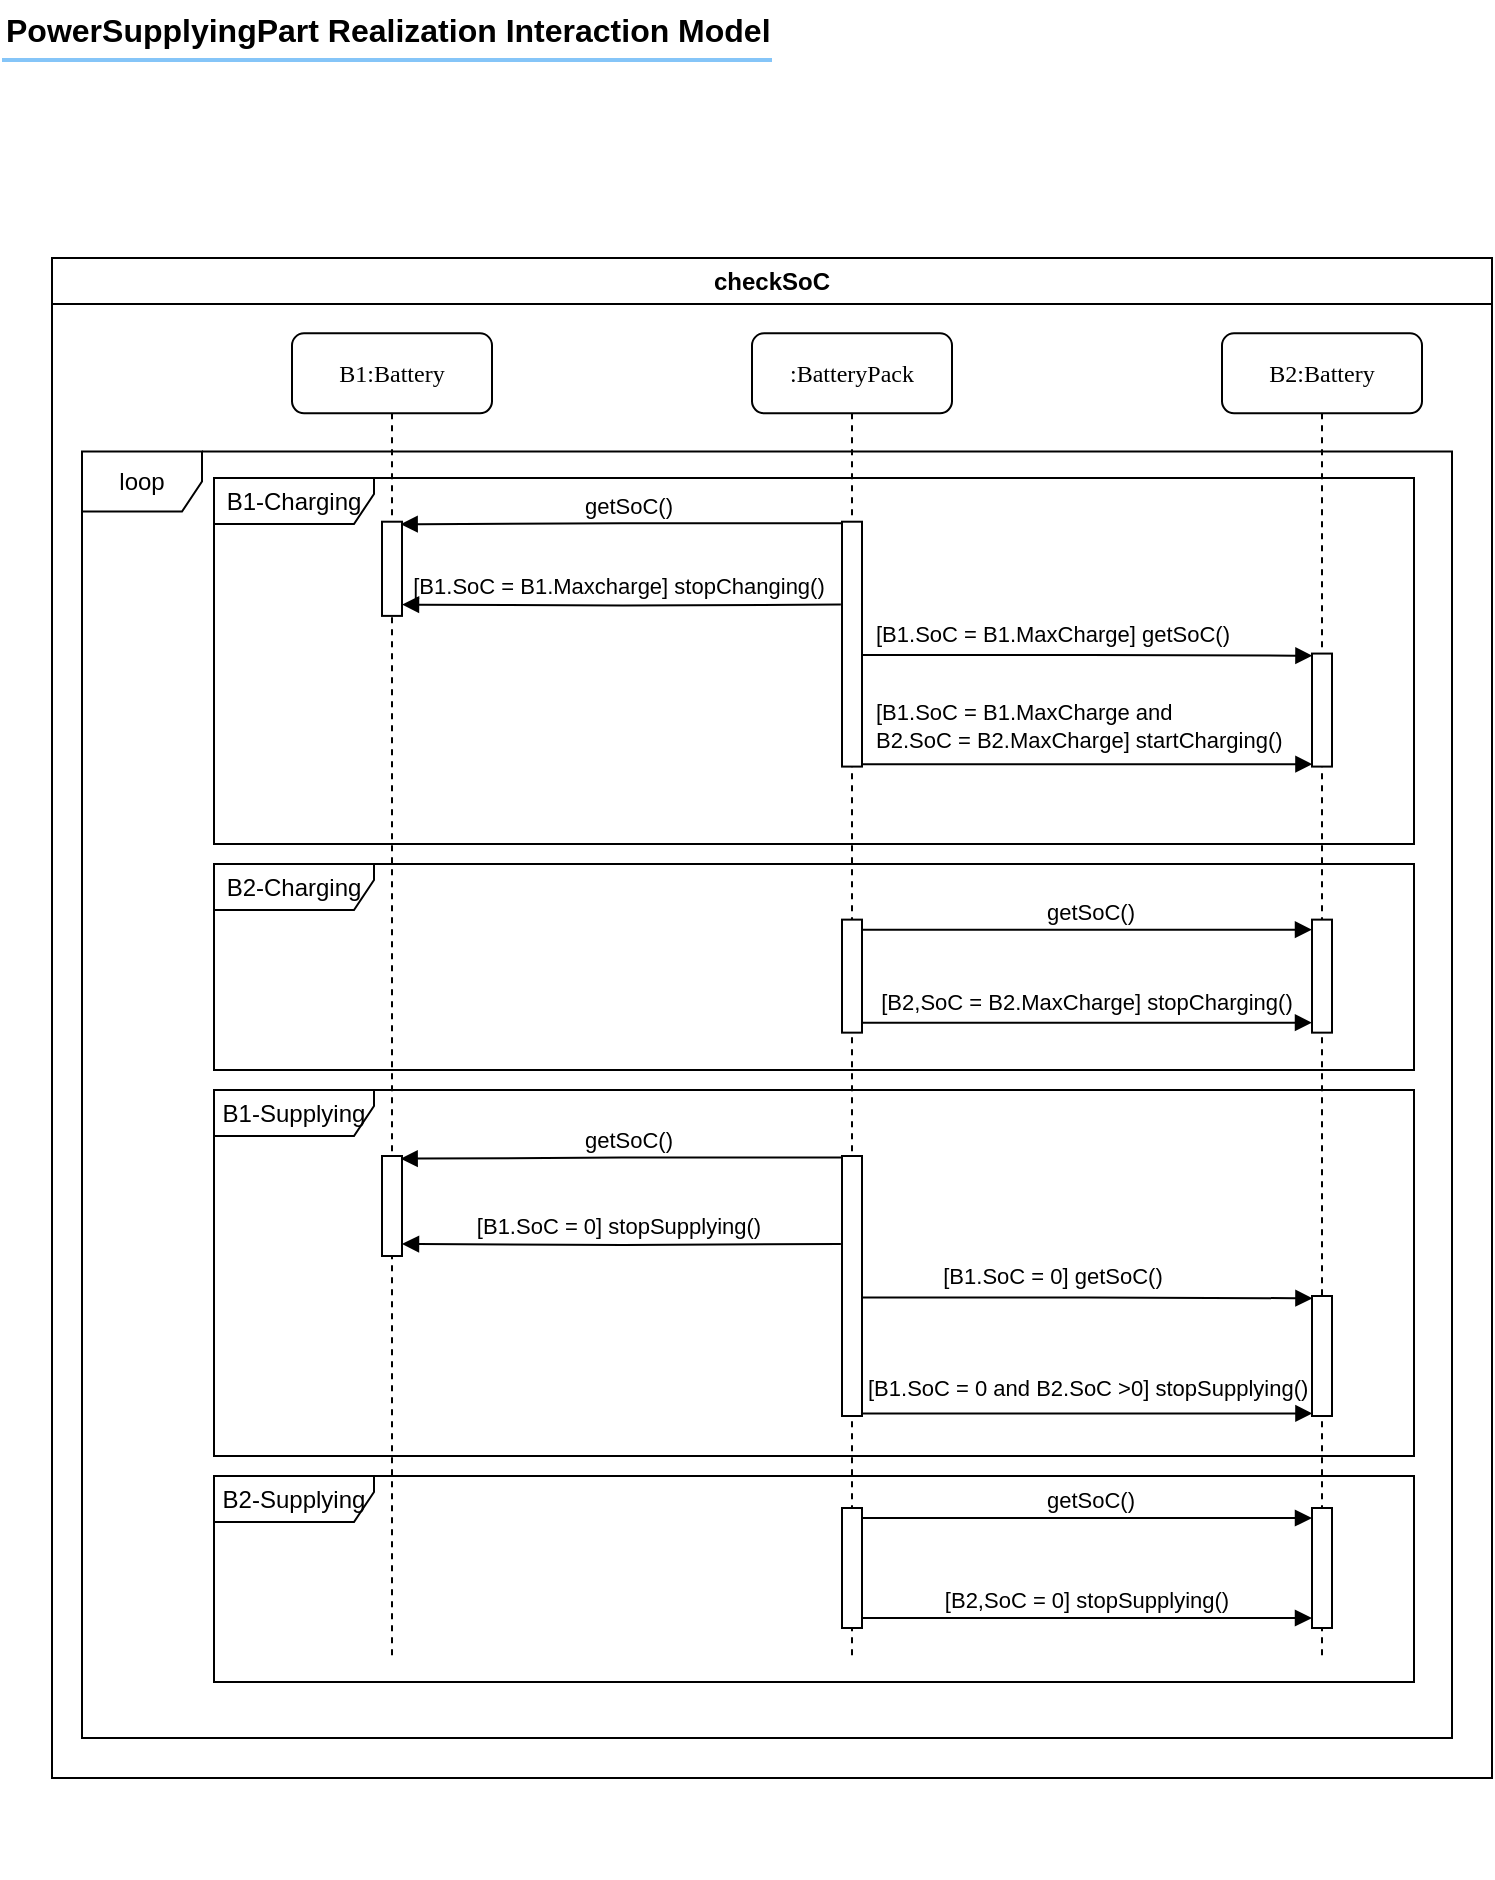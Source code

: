 <mxfile version="26.0.6">
  <diagram name="Page-1" id="OIZB1IzfGnqWNxISPh1V">
    <mxGraphModel dx="1272" dy="744" grid="1" gridSize="10" guides="1" tooltips="1" connect="1" arrows="1" fold="1" page="1" pageScale="1" pageWidth="850" pageHeight="1100" math="0" shadow="0">
      <root>
        <mxCell id="0" />
        <mxCell id="1" parent="0" />
        <mxCell id="MrhDUD2E3tZPDghcdG8x-24" value="" style="group" vertex="1" connectable="0" parent="1">
          <mxGeometry x="65" y="169" width="720" height="810" as="geometry" />
        </mxCell>
        <mxCell id="MrhDUD2E3tZPDghcdG8x-25" value=":BatteryPack" style="shape=umlLifeline;perimeter=lifelinePerimeter;whiteSpace=wrap;html=1;container=1;collapsible=0;recursiveResize=0;outlineConnect=0;rounded=1;shadow=0;comic=0;labelBackgroundColor=none;strokeWidth=1;fontFamily=Verdana;fontSize=12;align=center;" vertex="1" parent="MrhDUD2E3tZPDghcdG8x-24">
          <mxGeometry x="350" y="37.67" width="100" height="662.33" as="geometry" />
        </mxCell>
        <mxCell id="MrhDUD2E3tZPDghcdG8x-26" value="" style="html=1;points=[];perimeter=orthogonalPerimeter;rounded=0;shadow=0;comic=0;labelBackgroundColor=none;strokeWidth=1;fontFamily=Verdana;fontSize=12;align=center;" vertex="1" parent="MrhDUD2E3tZPDghcdG8x-25">
          <mxGeometry x="45" y="94.186" width="10" height="122.442" as="geometry" />
        </mxCell>
        <mxCell id="MrhDUD2E3tZPDghcdG8x-27" value="B1:Battery" style="shape=umlLifeline;perimeter=lifelinePerimeter;whiteSpace=wrap;html=1;container=1;collapsible=0;recursiveResize=0;outlineConnect=0;rounded=1;shadow=0;comic=0;labelBackgroundColor=none;strokeWidth=1;fontFamily=Verdana;fontSize=12;align=center;" vertex="1" parent="MrhDUD2E3tZPDghcdG8x-24">
          <mxGeometry x="120" y="37.67" width="100" height="662.33" as="geometry" />
        </mxCell>
        <mxCell id="MrhDUD2E3tZPDghcdG8x-28" value="" style="html=1;points=[];perimeter=orthogonalPerimeter;rounded=0;shadow=0;comic=0;labelBackgroundColor=none;strokeWidth=1;fontFamily=Verdana;fontSize=12;align=center;" vertex="1" parent="MrhDUD2E3tZPDghcdG8x-27">
          <mxGeometry x="45" y="94.186" width="10" height="47.093" as="geometry" />
        </mxCell>
        <mxCell id="MrhDUD2E3tZPDghcdG8x-29" value="B2:Battery" style="shape=umlLifeline;perimeter=lifelinePerimeter;whiteSpace=wrap;html=1;container=1;collapsible=0;recursiveResize=0;outlineConnect=0;rounded=1;shadow=0;comic=0;labelBackgroundColor=none;strokeWidth=1;fontFamily=Verdana;fontSize=12;align=center;" vertex="1" parent="MrhDUD2E3tZPDghcdG8x-24">
          <mxGeometry x="585" y="37.67" width="100" height="662.33" as="geometry" />
        </mxCell>
        <mxCell id="MrhDUD2E3tZPDghcdG8x-30" value="" style="html=1;points=[];perimeter=orthogonalPerimeter;rounded=0;shadow=0;comic=0;labelBackgroundColor=none;strokeWidth=1;fontFamily=Verdana;fontSize=12;align=center;" vertex="1" parent="MrhDUD2E3tZPDghcdG8x-29">
          <mxGeometry x="45" y="160.116" width="10" height="56.512" as="geometry" />
        </mxCell>
        <mxCell id="MrhDUD2E3tZPDghcdG8x-31" value="checkSoC" style="swimlane;whiteSpace=wrap;html=1;" vertex="1" parent="MrhDUD2E3tZPDghcdG8x-24">
          <mxGeometry width="720" height="760" as="geometry" />
        </mxCell>
        <mxCell id="MrhDUD2E3tZPDghcdG8x-32" value="loop" style="shape=umlFrame;whiteSpace=wrap;html=1;pointerEvents=0;" vertex="1" parent="MrhDUD2E3tZPDghcdG8x-31">
          <mxGeometry x="15" y="96.77" width="685" height="643.23" as="geometry" />
        </mxCell>
        <mxCell id="MrhDUD2E3tZPDghcdG8x-33" value="" style="html=1;points=[[0,0,0,0,5],[0,1,0,0,-5],[1,0,0,0,5],[1,1,0,0,-5]];perimeter=orthogonalPerimeter;outlineConnect=0;targetShapes=umlLifeline;portConstraint=eastwest;newEdgeStyle={&quot;curved&quot;:0,&quot;rounded&quot;:0};" vertex="1" parent="MrhDUD2E3tZPDghcdG8x-31">
          <mxGeometry x="395" y="330.814" width="10" height="56.512" as="geometry" />
        </mxCell>
        <mxCell id="MrhDUD2E3tZPDghcdG8x-34" value="" style="html=1;points=[[0,0,0,0,5],[0,1,0,0,-5],[1,0,0,0,5],[1,1,0,0,-5]];perimeter=orthogonalPerimeter;outlineConnect=0;targetShapes=umlLifeline;portConstraint=eastwest;newEdgeStyle={&quot;curved&quot;:0,&quot;rounded&quot;:0};" vertex="1" parent="MrhDUD2E3tZPDghcdG8x-31">
          <mxGeometry x="630" y="330.814" width="10" height="56.512" as="geometry" />
        </mxCell>
        <mxCell id="MrhDUD2E3tZPDghcdG8x-35" value="" style="endArrow=block;endFill=1;endSize=6;html=1;rounded=0;exitX=1;exitY=0;exitDx=0;exitDy=5;exitPerimeter=0;entryX=0;entryY=0;entryDx=0;entryDy=5;entryPerimeter=0;strokeColor=default;align=center;verticalAlign=middle;fontFamily=Helvetica;fontSize=11;fontColor=default;labelBackgroundColor=default;" edge="1" parent="MrhDUD2E3tZPDghcdG8x-31" source="MrhDUD2E3tZPDghcdG8x-33" target="MrhDUD2E3tZPDghcdG8x-34">
          <mxGeometry width="160" relative="1" as="geometry">
            <mxPoint x="410" y="359.07" as="sourcePoint" />
            <mxPoint x="570" y="359.07" as="targetPoint" />
          </mxGeometry>
        </mxCell>
        <mxCell id="MrhDUD2E3tZPDghcdG8x-36" value="getSoC()" style="edgeLabel;html=1;align=center;verticalAlign=middle;resizable=0;points=[];labelBackgroundColor=none;" vertex="1" connectable="0" parent="MrhDUD2E3tZPDghcdG8x-35">
          <mxGeometry x="0.012" y="1" relative="1" as="geometry">
            <mxPoint y="-8" as="offset" />
          </mxGeometry>
        </mxCell>
        <mxCell id="MrhDUD2E3tZPDghcdG8x-37" value="" style="endArrow=block;endFill=1;endSize=6;html=1;rounded=0;exitX=1;exitY=1;exitDx=0;exitDy=-5;exitPerimeter=0;entryX=0;entryY=1;entryDx=0;entryDy=-5;entryPerimeter=0;strokeColor=default;align=center;verticalAlign=middle;fontFamily=Helvetica;fontSize=11;fontColor=default;labelBackgroundColor=default;" edge="1" parent="MrhDUD2E3tZPDghcdG8x-31" source="MrhDUD2E3tZPDghcdG8x-33" target="MrhDUD2E3tZPDghcdG8x-34">
          <mxGeometry width="160" relative="1" as="geometry">
            <mxPoint x="410" y="377.907" as="sourcePoint" />
            <mxPoint x="570" y="377.907" as="targetPoint" />
          </mxGeometry>
        </mxCell>
        <mxCell id="MrhDUD2E3tZPDghcdG8x-38" value="[B2,SoC = B2.MaxCharge] stopCharging()" style="edgeLabel;html=1;align=center;verticalAlign=middle;resizable=0;points=[];labelBackgroundColor=none;" vertex="1" connectable="0" parent="MrhDUD2E3tZPDghcdG8x-37">
          <mxGeometry x="-0.007" relative="1" as="geometry">
            <mxPoint y="-11" as="offset" />
          </mxGeometry>
        </mxCell>
        <mxCell id="MrhDUD2E3tZPDghcdG8x-50" value="B1-Charging" style="shape=umlFrame;whiteSpace=wrap;html=1;pointerEvents=0;width=80;height=23;" vertex="1" parent="MrhDUD2E3tZPDghcdG8x-31">
          <mxGeometry x="81" y="110.0" width="600" height="183" as="geometry" />
        </mxCell>
        <mxCell id="MrhDUD2E3tZPDghcdG8x-75" value="B2-Charging" style="shape=umlFrame;whiteSpace=wrap;html=1;pointerEvents=0;width=80;height=23;" vertex="1" parent="MrhDUD2E3tZPDghcdG8x-31">
          <mxGeometry x="81" y="303" width="600" height="103" as="geometry" />
        </mxCell>
        <mxCell id="MrhDUD2E3tZPDghcdG8x-115" value="B1-Supplying" style="shape=umlFrame;whiteSpace=wrap;html=1;pointerEvents=0;width=80;height=23;" vertex="1" parent="MrhDUD2E3tZPDghcdG8x-31">
          <mxGeometry x="81" y="416" width="600" height="183" as="geometry" />
        </mxCell>
        <mxCell id="MrhDUD2E3tZPDghcdG8x-130" style="edgeStyle=orthogonalEdgeStyle;rounded=0;orthogonalLoop=1;jettySize=auto;html=1;entryX=0.933;entryY=0.027;entryDx=0;entryDy=0;entryPerimeter=0;exitX=-0.041;exitY=0.006;exitDx=0;exitDy=0;exitPerimeter=0;endArrow=block;endFill=1;" edge="1" parent="MrhDUD2E3tZPDghcdG8x-31" source="MrhDUD2E3tZPDghcdG8x-127" target="MrhDUD2E3tZPDghcdG8x-128">
          <mxGeometry relative="1" as="geometry">
            <Array as="points">
              <mxPoint x="285" y="450" />
            </Array>
          </mxGeometry>
        </mxCell>
        <mxCell id="MrhDUD2E3tZPDghcdG8x-131" value="getSoC()" style="edgeLabel;html=1;align=center;verticalAlign=middle;resizable=0;points=[];labelBackgroundColor=none;" vertex="1" connectable="0" parent="MrhDUD2E3tZPDghcdG8x-130">
          <mxGeometry x="-0.023" relative="1" as="geometry">
            <mxPoint x="1" y="-9" as="offset" />
          </mxGeometry>
        </mxCell>
        <mxCell id="MrhDUD2E3tZPDghcdG8x-132" style="edgeStyle=orthogonalEdgeStyle;rounded=0;orthogonalLoop=1;jettySize=auto;html=1;entryX=-0.056;entryY=0.338;entryDx=0;entryDy=0;entryPerimeter=0;endArrow=none;endFill=0;startArrow=block;startFill=1;" edge="1" parent="MrhDUD2E3tZPDghcdG8x-31" target="MrhDUD2E3tZPDghcdG8x-127">
          <mxGeometry relative="1" as="geometry">
            <mxPoint x="175" y="493" as="sourcePoint" />
            <Array as="points" />
          </mxGeometry>
        </mxCell>
        <mxCell id="MrhDUD2E3tZPDghcdG8x-133" value="[B1.SoC = 0] stopSupplying()" style="edgeLabel;html=1;align=center;verticalAlign=middle;resizable=0;points=[];labelBackgroundColor=none;" vertex="1" connectable="0" parent="MrhDUD2E3tZPDghcdG8x-132">
          <mxGeometry x="-0.021" relative="1" as="geometry">
            <mxPoint y="-10" as="offset" />
          </mxGeometry>
        </mxCell>
        <mxCell id="MrhDUD2E3tZPDghcdG8x-134" style="edgeStyle=orthogonalEdgeStyle;rounded=0;orthogonalLoop=1;jettySize=auto;html=1;entryX=0.022;entryY=0.019;entryDx=0;entryDy=0;entryPerimeter=0;exitX=0.996;exitY=0.544;exitDx=0;exitDy=0;exitPerimeter=0;endArrow=block;endFill=1;" edge="1" parent="MrhDUD2E3tZPDghcdG8x-31" source="MrhDUD2E3tZPDghcdG8x-127" target="MrhDUD2E3tZPDghcdG8x-129">
          <mxGeometry relative="1" as="geometry" />
        </mxCell>
        <mxCell id="MrhDUD2E3tZPDghcdG8x-135" value="[B1.SoC = 0] getSoC()" style="edgeLabel;html=1;align=center;verticalAlign=middle;resizable=0;points=[];labelBackgroundColor=none;" vertex="1" connectable="0" parent="MrhDUD2E3tZPDghcdG8x-134">
          <mxGeometry x="0.011" y="1" relative="1" as="geometry">
            <mxPoint x="-19" y="-10" as="offset" />
          </mxGeometry>
        </mxCell>
        <mxCell id="MrhDUD2E3tZPDghcdG8x-136" style="edgeStyle=orthogonalEdgeStyle;rounded=0;orthogonalLoop=1;jettySize=auto;html=1;entryX=0.022;entryY=0.979;entryDx=0;entryDy=0;entryPerimeter=0;endArrow=block;endFill=1;" edge="1" parent="MrhDUD2E3tZPDghcdG8x-31" source="MrhDUD2E3tZPDghcdG8x-127" target="MrhDUD2E3tZPDghcdG8x-129">
          <mxGeometry relative="1" as="geometry">
            <Array as="points">
              <mxPoint x="518" y="578" />
            </Array>
          </mxGeometry>
        </mxCell>
        <mxCell id="MrhDUD2E3tZPDghcdG8x-137" value="[B1.SoC = 0 and&amp;nbsp;&lt;span style=&quot;background-color: transparent; color: light-dark(rgb(0, 0, 0), rgb(255, 255, 255));&quot;&gt;B2.SoC &amp;gt;0]&amp;nbsp;&lt;/span&gt;&lt;span style=&quot;text-align: center;&quot;&gt;stopSupplying&lt;/span&gt;&lt;span style=&quot;background-color: transparent; color: light-dark(rgb(0, 0, 0), rgb(255, 255, 255));&quot;&gt;()&lt;/span&gt;" style="edgeLabel;html=1;align=left;verticalAlign=middle;resizable=0;points=[];labelBackgroundColor=none;" vertex="1" connectable="0" parent="MrhDUD2E3tZPDghcdG8x-136">
          <mxGeometry x="0.025" y="1" relative="1" as="geometry">
            <mxPoint x="-115" y="-12" as="offset" />
          </mxGeometry>
        </mxCell>
        <mxCell id="MrhDUD2E3tZPDghcdG8x-127" value="" style="html=1;points=[];perimeter=orthogonalPerimeter;rounded=0;shadow=0;comic=0;labelBackgroundColor=none;strokeWidth=1;fontFamily=Verdana;fontSize=12;align=center;" vertex="1" parent="MrhDUD2E3tZPDghcdG8x-31">
          <mxGeometry x="395" y="449" width="10" height="130" as="geometry" />
        </mxCell>
        <mxCell id="MrhDUD2E3tZPDghcdG8x-128" value="" style="html=1;points=[];perimeter=orthogonalPerimeter;rounded=0;shadow=0;comic=0;labelBackgroundColor=none;strokeWidth=1;fontFamily=Verdana;fontSize=12;align=center;" vertex="1" parent="MrhDUD2E3tZPDghcdG8x-31">
          <mxGeometry x="165" y="449" width="10" height="50" as="geometry" />
        </mxCell>
        <mxCell id="MrhDUD2E3tZPDghcdG8x-129" value="" style="html=1;points=[];perimeter=orthogonalPerimeter;rounded=0;shadow=0;comic=0;labelBackgroundColor=none;strokeWidth=1;fontFamily=Verdana;fontSize=12;align=center;" vertex="1" parent="MrhDUD2E3tZPDghcdG8x-31">
          <mxGeometry x="630" y="519" width="10" height="60" as="geometry" />
        </mxCell>
        <mxCell id="MrhDUD2E3tZPDghcdG8x-139" value="B2-Supplying" style="shape=umlFrame;whiteSpace=wrap;html=1;pointerEvents=0;width=80;height=23;" vertex="1" parent="MrhDUD2E3tZPDghcdG8x-31">
          <mxGeometry x="81" y="609" width="600" height="103" as="geometry" />
        </mxCell>
        <mxCell id="MrhDUD2E3tZPDghcdG8x-146" value="" style="html=1;points=[[0,0,0,0,5],[0,1,0,0,-5],[1,0,0,0,5],[1,1,0,0,-5]];perimeter=orthogonalPerimeter;outlineConnect=0;targetShapes=umlLifeline;portConstraint=eastwest;newEdgeStyle={&quot;curved&quot;:0,&quot;rounded&quot;:0};" vertex="1" parent="MrhDUD2E3tZPDghcdG8x-31">
          <mxGeometry x="395" y="625" width="10" height="60" as="geometry" />
        </mxCell>
        <mxCell id="MrhDUD2E3tZPDghcdG8x-147" value="" style="html=1;points=[[0,0,0,0,5],[0,1,0,0,-5],[1,0,0,0,5],[1,1,0,0,-5]];perimeter=orthogonalPerimeter;outlineConnect=0;targetShapes=umlLifeline;portConstraint=eastwest;newEdgeStyle={&quot;curved&quot;:0,&quot;rounded&quot;:0};" vertex="1" parent="MrhDUD2E3tZPDghcdG8x-31">
          <mxGeometry x="630" y="625" width="10" height="60" as="geometry" />
        </mxCell>
        <mxCell id="MrhDUD2E3tZPDghcdG8x-148" value="" style="endArrow=block;endFill=1;endSize=6;html=1;rounded=0;exitX=1;exitY=0;exitDx=0;exitDy=5;exitPerimeter=0;entryX=0;entryY=0;entryDx=0;entryDy=5;entryPerimeter=0;strokeColor=default;align=center;verticalAlign=middle;fontFamily=Helvetica;fontSize=11;fontColor=default;labelBackgroundColor=default;" edge="1" parent="MrhDUD2E3tZPDghcdG8x-31" source="MrhDUD2E3tZPDghcdG8x-146" target="MrhDUD2E3tZPDghcdG8x-147">
          <mxGeometry width="160" relative="1" as="geometry">
            <mxPoint x="410" y="655" as="sourcePoint" />
            <mxPoint x="570" y="655" as="targetPoint" />
          </mxGeometry>
        </mxCell>
        <mxCell id="MrhDUD2E3tZPDghcdG8x-149" value="getSoC()" style="edgeLabel;html=1;align=center;verticalAlign=middle;resizable=0;points=[];labelBackgroundColor=none;" vertex="1" connectable="0" parent="MrhDUD2E3tZPDghcdG8x-148">
          <mxGeometry x="0.012" y="1" relative="1" as="geometry">
            <mxPoint y="-8" as="offset" />
          </mxGeometry>
        </mxCell>
        <mxCell id="MrhDUD2E3tZPDghcdG8x-150" value="" style="endArrow=block;endFill=1;endSize=6;html=1;rounded=0;exitX=1;exitY=1;exitDx=0;exitDy=-5;exitPerimeter=0;entryX=0;entryY=1;entryDx=0;entryDy=-5;entryPerimeter=0;strokeColor=default;align=center;verticalAlign=middle;fontFamily=Helvetica;fontSize=11;fontColor=default;labelBackgroundColor=default;" edge="1" parent="MrhDUD2E3tZPDghcdG8x-31" source="MrhDUD2E3tZPDghcdG8x-146" target="MrhDUD2E3tZPDghcdG8x-147">
          <mxGeometry width="160" relative="1" as="geometry">
            <mxPoint x="410" y="675" as="sourcePoint" />
            <mxPoint x="570" y="675" as="targetPoint" />
          </mxGeometry>
        </mxCell>
        <mxCell id="MrhDUD2E3tZPDghcdG8x-151" value="[B2,SoC = 0] stopSupplying()" style="edgeLabel;html=1;align=center;verticalAlign=middle;resizable=0;points=[];labelBackgroundColor=none;" vertex="1" connectable="0" parent="MrhDUD2E3tZPDghcdG8x-150">
          <mxGeometry x="-0.007" relative="1" as="geometry">
            <mxPoint y="-9" as="offset" />
          </mxGeometry>
        </mxCell>
        <mxCell id="MrhDUD2E3tZPDghcdG8x-39" style="edgeStyle=orthogonalEdgeStyle;rounded=0;orthogonalLoop=1;jettySize=auto;html=1;entryX=0.933;entryY=0.027;entryDx=0;entryDy=0;entryPerimeter=0;exitX=-0.041;exitY=0.006;exitDx=0;exitDy=0;exitPerimeter=0;endArrow=block;endFill=1;" edge="1" parent="MrhDUD2E3tZPDghcdG8x-24" source="MrhDUD2E3tZPDghcdG8x-26" target="MrhDUD2E3tZPDghcdG8x-28">
          <mxGeometry relative="1" as="geometry">
            <Array as="points">
              <mxPoint x="285" y="132.802" />
            </Array>
          </mxGeometry>
        </mxCell>
        <mxCell id="MrhDUD2E3tZPDghcdG8x-40" value="getSoC()" style="edgeLabel;html=1;align=center;verticalAlign=middle;resizable=0;points=[];labelBackgroundColor=none;" vertex="1" connectable="0" parent="MrhDUD2E3tZPDghcdG8x-39">
          <mxGeometry x="-0.023" relative="1" as="geometry">
            <mxPoint x="1" y="-9" as="offset" />
          </mxGeometry>
        </mxCell>
        <mxCell id="MrhDUD2E3tZPDghcdG8x-41" style="edgeStyle=orthogonalEdgeStyle;rounded=0;orthogonalLoop=1;jettySize=auto;html=1;entryX=-0.056;entryY=0.338;entryDx=0;entryDy=0;entryPerimeter=0;endArrow=none;endFill=0;startArrow=block;startFill=1;" edge="1" parent="MrhDUD2E3tZPDghcdG8x-24" target="MrhDUD2E3tZPDghcdG8x-26">
          <mxGeometry relative="1" as="geometry">
            <mxPoint x="175" y="173.302" as="sourcePoint" />
            <Array as="points" />
          </mxGeometry>
        </mxCell>
        <mxCell id="MrhDUD2E3tZPDghcdG8x-42" value="[B1.SoC = B1.Maxcharge] stopChanging()" style="edgeLabel;html=1;align=center;verticalAlign=middle;resizable=0;points=[];labelBackgroundColor=none;" vertex="1" connectable="0" parent="MrhDUD2E3tZPDghcdG8x-41">
          <mxGeometry x="-0.021" relative="1" as="geometry">
            <mxPoint y="-10" as="offset" />
          </mxGeometry>
        </mxCell>
        <mxCell id="MrhDUD2E3tZPDghcdG8x-43" style="edgeStyle=orthogonalEdgeStyle;rounded=0;orthogonalLoop=1;jettySize=auto;html=1;entryX=0.022;entryY=0.019;entryDx=0;entryDy=0;entryPerimeter=0;exitX=0.996;exitY=0.544;exitDx=0;exitDy=0;exitPerimeter=0;endArrow=block;endFill=1;" edge="1" parent="MrhDUD2E3tZPDghcdG8x-24" source="MrhDUD2E3tZPDghcdG8x-26" target="MrhDUD2E3tZPDghcdG8x-30">
          <mxGeometry relative="1" as="geometry" />
        </mxCell>
        <mxCell id="MrhDUD2E3tZPDghcdG8x-44" value="[B1.SoC = B1.MaxCharge] getSoC()" style="edgeLabel;html=1;align=center;verticalAlign=middle;resizable=0;points=[];labelBackgroundColor=none;" vertex="1" connectable="0" parent="MrhDUD2E3tZPDghcdG8x-43">
          <mxGeometry x="0.011" y="1" relative="1" as="geometry">
            <mxPoint x="-19" y="-10" as="offset" />
          </mxGeometry>
        </mxCell>
        <mxCell id="MrhDUD2E3tZPDghcdG8x-45" style="edgeStyle=orthogonalEdgeStyle;rounded=0;orthogonalLoop=1;jettySize=auto;html=1;entryX=0.022;entryY=0.979;entryDx=0;entryDy=0;entryPerimeter=0;endArrow=block;endFill=1;" edge="1" parent="MrhDUD2E3tZPDghcdG8x-24" source="MrhDUD2E3tZPDghcdG8x-26" target="MrhDUD2E3tZPDghcdG8x-30">
          <mxGeometry relative="1" as="geometry">
            <Array as="points">
              <mxPoint x="518" y="253.36" />
            </Array>
          </mxGeometry>
        </mxCell>
        <mxCell id="MrhDUD2E3tZPDghcdG8x-46" value="[B1.SoC = B1.MaxCharge and&lt;div&gt;B2.SoC = B2.MaxCharge] startCharging()&lt;/div&gt;" style="edgeLabel;html=1;align=left;verticalAlign=middle;resizable=0;points=[];labelBackgroundColor=none;" vertex="1" connectable="0" parent="MrhDUD2E3tZPDghcdG8x-45">
          <mxGeometry x="0.025" y="1" relative="1" as="geometry">
            <mxPoint x="-111" y="-18" as="offset" />
          </mxGeometry>
        </mxCell>
        <mxCell id="MrhDUD2E3tZPDghcdG8x-47" value="&lt;b&gt;PowerSupplyingPart Realization Interaction Model&lt;/b&gt;" style="text;fontSize=16;verticalAlign=middle;strokeColor=none;fillColor=none;whiteSpace=wrap;html=1;" vertex="1" parent="1">
          <mxGeometry x="40" y="40" width="388" height="30" as="geometry" />
        </mxCell>
        <mxCell id="MrhDUD2E3tZPDghcdG8x-48" value="" style="dashed=0;shape=line;strokeWidth=2;noLabel=1;strokeColor=#0C8CF2;opacity=50;" vertex="1" parent="1">
          <mxGeometry x="40" y="65" width="385" height="10" as="geometry" />
        </mxCell>
      </root>
    </mxGraphModel>
  </diagram>
</mxfile>
